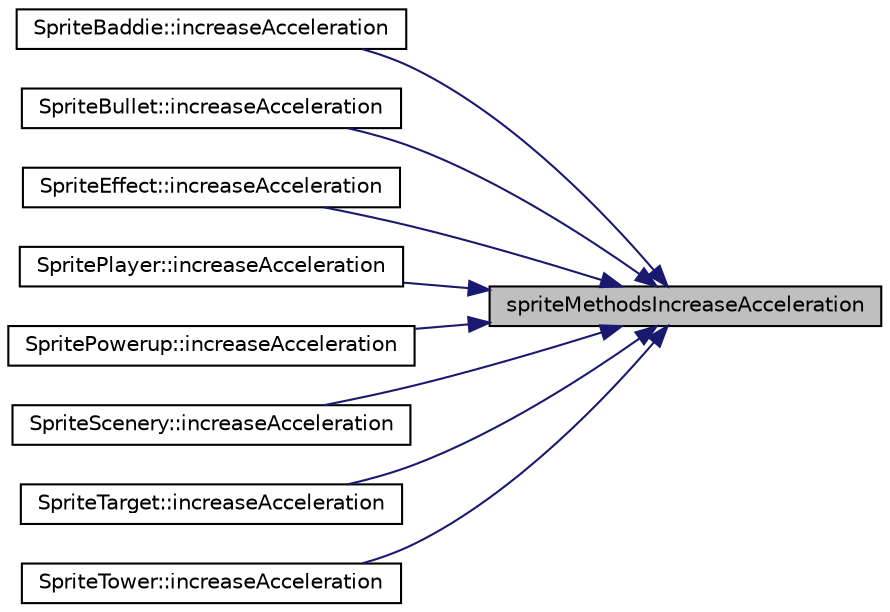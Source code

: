 digraph "spriteMethodsIncreaseAcceleration"
{
 // LATEX_PDF_SIZE
  edge [fontname="Helvetica",fontsize="10",labelfontname="Helvetica",labelfontsize="10"];
  node [fontname="Helvetica",fontsize="10",shape=record];
  rankdir="RL";
  Node1 [label="spriteMethodsIncreaseAcceleration",height=0.2,width=0.4,color="black", fillcolor="grey75", style="filled", fontcolor="black",tooltip=" "];
  Node1 -> Node2 [dir="back",color="midnightblue",fontsize="10",style="solid",fontname="Helvetica"];
  Node2 [label="SpriteBaddie::increaseAcceleration",height=0.2,width=0.4,color="black", fillcolor="white", style="filled",URL="$class_sprite_baddie.html#ae3897a21ac5c06e03aa29f5262435bd0",tooltip=" "];
  Node1 -> Node3 [dir="back",color="midnightblue",fontsize="10",style="solid",fontname="Helvetica"];
  Node3 [label="SpriteBullet::increaseAcceleration",height=0.2,width=0.4,color="black", fillcolor="white", style="filled",URL="$class_sprite_bullet.html#a4146e3c902618ca0baddb7ee62266e83",tooltip=" "];
  Node1 -> Node4 [dir="back",color="midnightblue",fontsize="10",style="solid",fontname="Helvetica"];
  Node4 [label="SpriteEffect::increaseAcceleration",height=0.2,width=0.4,color="black", fillcolor="white", style="filled",URL="$class_sprite_effect.html#a09e644e8c51f641a56fe24872b55af5d",tooltip=" "];
  Node1 -> Node5 [dir="back",color="midnightblue",fontsize="10",style="solid",fontname="Helvetica"];
  Node5 [label="SpritePlayer::increaseAcceleration",height=0.2,width=0.4,color="black", fillcolor="white", style="filled",URL="$class_sprite_player.html#a6b857ef4734caebc35b52e972ed7a7ab",tooltip=" "];
  Node1 -> Node6 [dir="back",color="midnightblue",fontsize="10",style="solid",fontname="Helvetica"];
  Node6 [label="SpritePowerup::increaseAcceleration",height=0.2,width=0.4,color="black", fillcolor="white", style="filled",URL="$class_sprite_powerup.html#ae35ec54c413230cd9ae6e5bb9dd396b6",tooltip=" "];
  Node1 -> Node7 [dir="back",color="midnightblue",fontsize="10",style="solid",fontname="Helvetica"];
  Node7 [label="SpriteScenery::increaseAcceleration",height=0.2,width=0.4,color="black", fillcolor="white", style="filled",URL="$class_sprite_scenery.html#a09af58d68eb616daea73fbb752d99524",tooltip=" "];
  Node1 -> Node8 [dir="back",color="midnightblue",fontsize="10",style="solid",fontname="Helvetica"];
  Node8 [label="SpriteTarget::increaseAcceleration",height=0.2,width=0.4,color="black", fillcolor="white", style="filled",URL="$class_sprite_target.html#aebdb2c115eeed9257ab57076c72b0cb5",tooltip=" "];
  Node1 -> Node9 [dir="back",color="midnightblue",fontsize="10",style="solid",fontname="Helvetica"];
  Node9 [label="SpriteTower::increaseAcceleration",height=0.2,width=0.4,color="black", fillcolor="white", style="filled",URL="$class_sprite_tower.html#a5a85c3ca1d2627a0c292f7f4cca5af8f",tooltip=" "];
}
